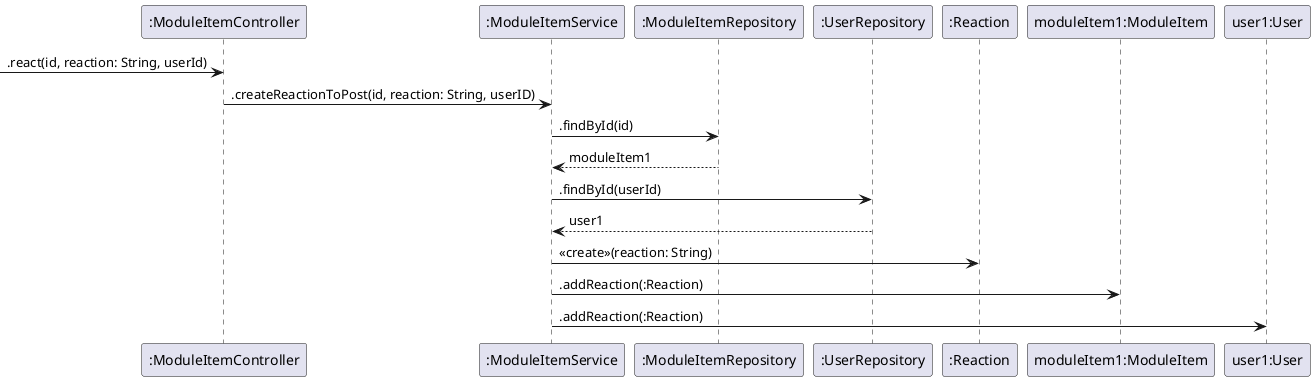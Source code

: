 @startuml

participant ":ModuleItemController" as ModuleItemController
participant ":ModuleItemService" as ModuleItemService
participant ":ModuleItemRepository" as ModuleItemRepository
participant ":UserRepository" as UserRepository
participant ":Reaction" as Reaction
participant "moduleItem1:ModuleItem" as moduleItem1
participant "user1:User" as user1

-> ModuleItemController: .react(id, reaction: String, userId)
ModuleItemController-> ModuleItemService: .createReactionToPost(id, reaction: String, userID)
ModuleItemService-> ModuleItemRepository: .findById(id)
ModuleItemRepository--> ModuleItemService: moduleItem1
ModuleItemService-> UserRepository: .findById(userId)
UserRepository--> ModuleItemService: user1
ModuleItemService-> Reaction : <<create>>(reaction: String)
ModuleItemService-> moduleItem1 : .addReaction(:Reaction)
ModuleItemService-> user1 : .addReaction(:Reaction)



@enduml